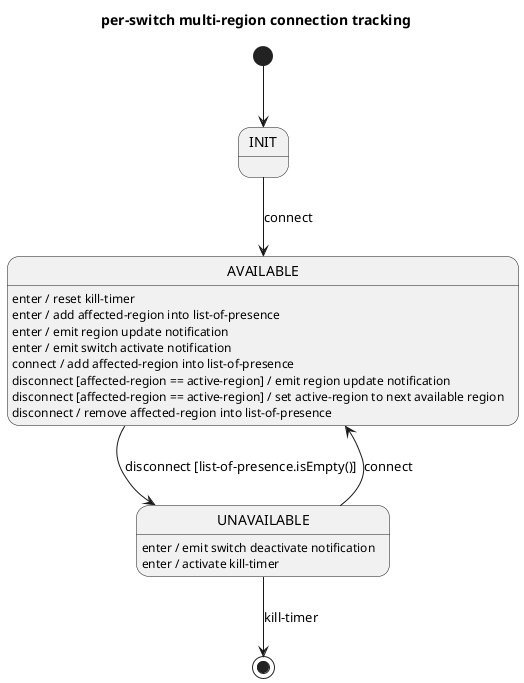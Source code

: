 Internal data:
* switch-id
* set-of-presence - regions that can be used to communicate with this switch
* active-region - region used to communicate with switch

Input signals:
* connect|activate
* deactivate|disconnect
* kill-timer

Output signals:
* region update notification
* switch (de)activate notification

@startuml
title per-switch multi-region connection tracking

[*] --> INIT

INIT --> AVAILABLE : connect

AVAILABLE : enter / reset kill-timer\

AVAILABLE : enter / add affected-region into list-of-presence
AVAILABLE : enter / emit region update notification
AVAILABLE : enter / emit switch activate notification
AVAILABLE : connect / add affected-region into list-of-presence
AVAILABLE : disconnect [affected-region == active-region] / emit region update notification
AVAILABLE : disconnect [affected-region == active-region] / set active-region to next available region
AVAILABLE : disconnect / remove affected-region into list-of-presence
AVAILABLE --> UNAVAILABLE : disconnect [list-of-presence.isEmpty()]

UNAVAILABLE : enter / emit switch deactivate notification
UNAVAILABLE : enter / activate kill-timer
UNAVAILABLE --> AVAILABLE : connect

UNAVAILABLE --> [*] : kill-timer

@enduml
